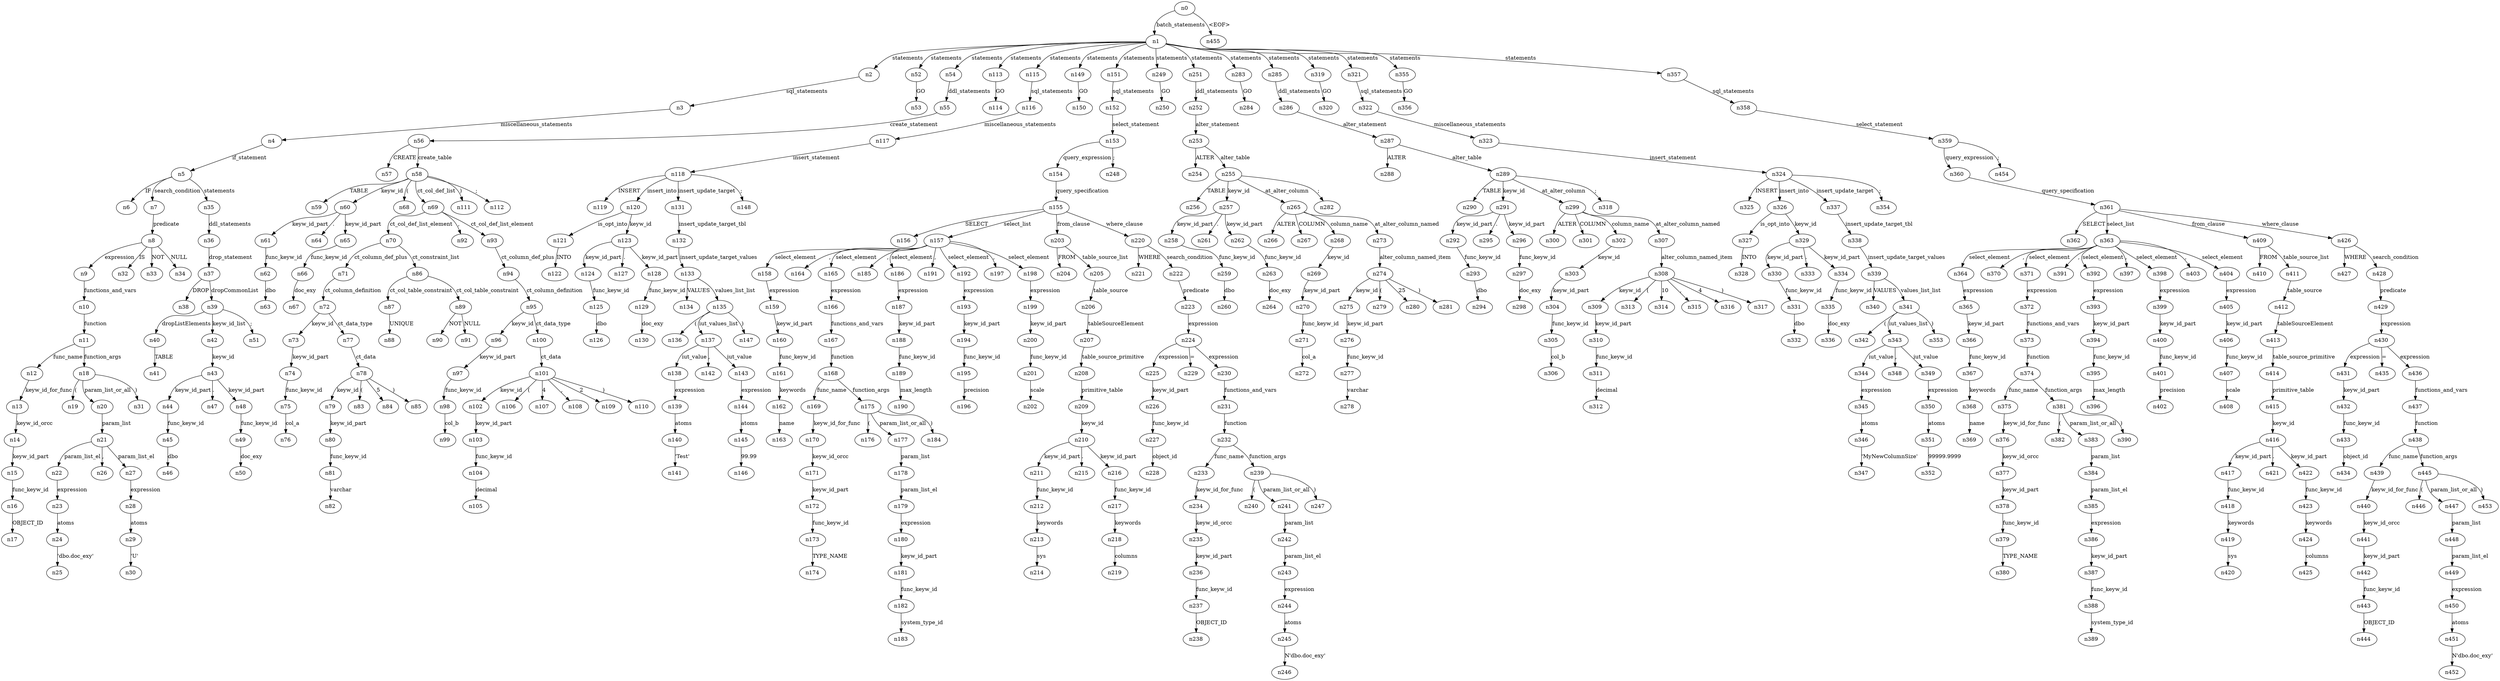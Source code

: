 digraph ParseTree {
  n0 -> n1 [label="batch_statements"];
  n1 -> n2 [label="statements"];
  n2 -> n3 [label="sql_statements"];
  n3 -> n4 [label="miscellaneous_statements"];
  n4 -> n5 [label="if_statement"];
  n5 -> n6 [label="IF"];
  n5 -> n7 [label="search_condition"];
  n7 -> n8 [label="predicate"];
  n8 -> n9 [label="expression"];
  n9 -> n10 [label="functions_and_vars"];
  n10 -> n11 [label="function"];
  n11 -> n12 [label="func_name"];
  n12 -> n13 [label="keyw_id_for_func"];
  n13 -> n14 [label="keyw_id_orcc"];
  n14 -> n15 [label="keyw_id_part"];
  n15 -> n16 [label="func_keyw_id"];
  n16 -> n17 [label="OBJECT_ID"];
  n11 -> n18 [label="function_args"];
  n18 -> n19 [label="("];
  n18 -> n20 [label="param_list_or_all"];
  n20 -> n21 [label="param_list"];
  n21 -> n22 [label="param_list_el"];
  n22 -> n23 [label="expression"];
  n23 -> n24 [label="atoms"];
  n24 -> n25 [label="'dbo.doc_exy'"];
  n21 -> n26 [label=","];
  n21 -> n27 [label="param_list_el"];
  n27 -> n28 [label="expression"];
  n28 -> n29 [label="atoms"];
  n29 -> n30 [label="'U'"];
  n18 -> n31 [label=")"];
  n8 -> n32 [label="IS"];
  n8 -> n33 [label="NOT"];
  n8 -> n34 [label="NULL"];
  n5 -> n35 [label="statements"];
  n35 -> n36 [label="ddl_statements"];
  n36 -> n37 [label="drop_statement"];
  n37 -> n38 [label="DROP"];
  n37 -> n39 [label="dropCommonList"];
  n39 -> n40 [label="dropListElements"];
  n40 -> n41 [label="TABLE"];
  n39 -> n42 [label="keyw_id_list"];
  n42 -> n43 [label="keyw_id"];
  n43 -> n44 [label="keyw_id_part"];
  n44 -> n45 [label="func_keyw_id"];
  n45 -> n46 [label="dbo"];
  n43 -> n47 [label="."];
  n43 -> n48 [label="keyw_id_part"];
  n48 -> n49 [label="func_keyw_id"];
  n49 -> n50 [label="doc_exy"];
  n39 -> n51 [label=";"];
  n1 -> n52 [label="statements"];
  n52 -> n53 [label="GO"];
  n1 -> n54 [label="statements"];
  n54 -> n55 [label="ddl_statements"];
  n55 -> n56 [label="create_statement"];
  n56 -> n57 [label="CREATE"];
  n56 -> n58 [label="create_table"];
  n58 -> n59 [label="TABLE"];
  n58 -> n60 [label="keyw_id"];
  n60 -> n61 [label="keyw_id_part"];
  n61 -> n62 [label="func_keyw_id"];
  n62 -> n63 [label="dbo"];
  n60 -> n64 [label="."];
  n60 -> n65 [label="keyw_id_part"];
  n65 -> n66 [label="func_keyw_id"];
  n66 -> n67 [label="doc_exy"];
  n58 -> n68 [label="("];
  n58 -> n69 [label="ct_col_def_list"];
  n69 -> n70 [label="ct_col_def_list_element"];
  n70 -> n71 [label="ct_column_def_plus"];
  n71 -> n72 [label="ct_column_definition"];
  n72 -> n73 [label="keyw_id"];
  n73 -> n74 [label="keyw_id_part"];
  n74 -> n75 [label="func_keyw_id"];
  n75 -> n76 [label="col_a"];
  n72 -> n77 [label="ct_data_type"];
  n77 -> n78 [label="ct_data"];
  n78 -> n79 [label="keyw_id"];
  n79 -> n80 [label="keyw_id_part"];
  n80 -> n81 [label="func_keyw_id"];
  n81 -> n82 [label="varchar"];
  n78 -> n83 [label="("];
  n78 -> n84 [label="5"];
  n78 -> n85 [label=")"];
  n70 -> n86 [label="ct_constraint_list"];
  n86 -> n87 [label="ct_col_table_constraint"];
  n87 -> n88 [label="UNIQUE"];
  n86 -> n89 [label="ct_col_table_constraint"];
  n89 -> n90 [label="NOT"];
  n89 -> n91 [label="NULL"];
  n69 -> n92 [label=","];
  n69 -> n93 [label="ct_col_def_list_element"];
  n93 -> n94 [label="ct_column_def_plus"];
  n94 -> n95 [label="ct_column_definition"];
  n95 -> n96 [label="keyw_id"];
  n96 -> n97 [label="keyw_id_part"];
  n97 -> n98 [label="func_keyw_id"];
  n98 -> n99 [label="col_b"];
  n95 -> n100 [label="ct_data_type"];
  n100 -> n101 [label="ct_data"];
  n101 -> n102 [label="keyw_id"];
  n102 -> n103 [label="keyw_id_part"];
  n103 -> n104 [label="func_keyw_id"];
  n104 -> n105 [label="decimal"];
  n101 -> n106 [label="("];
  n101 -> n107 [label="4"];
  n101 -> n108 [label=","];
  n101 -> n109 [label="2"];
  n101 -> n110 [label=")"];
  n58 -> n111 [label=")"];
  n58 -> n112 [label=";"];
  n1 -> n113 [label="statements"];
  n113 -> n114 [label="GO"];
  n1 -> n115 [label="statements"];
  n115 -> n116 [label="sql_statements"];
  n116 -> n117 [label="miscellaneous_statements"];
  n117 -> n118 [label="insert_statement"];
  n118 -> n119 [label="INSERT"];
  n118 -> n120 [label="insert_into"];
  n120 -> n121 [label="is_opt_into"];
  n121 -> n122 [label="INTO"];
  n120 -> n123 [label="keyw_id"];
  n123 -> n124 [label="keyw_id_part"];
  n124 -> n125 [label="func_keyw_id"];
  n125 -> n126 [label="dbo"];
  n123 -> n127 [label="."];
  n123 -> n128 [label="keyw_id_part"];
  n128 -> n129 [label="func_keyw_id"];
  n129 -> n130 [label="doc_exy"];
  n118 -> n131 [label="insert_update_target"];
  n131 -> n132 [label="insert_update_target_tbl"];
  n132 -> n133 [label="insert_update_target_values"];
  n133 -> n134 [label="VALUES"];
  n133 -> n135 [label="values_list_list"];
  n135 -> n136 [label="("];
  n135 -> n137 [label="iut_values_list"];
  n137 -> n138 [label="iut_value"];
  n138 -> n139 [label="expression"];
  n139 -> n140 [label="atoms"];
  n140 -> n141 [label="'Test'"];
  n137 -> n142 [label=","];
  n137 -> n143 [label="iut_value"];
  n143 -> n144 [label="expression"];
  n144 -> n145 [label="atoms"];
  n145 -> n146 [label="99.99"];
  n135 -> n147 [label=")"];
  n118 -> n148 [label=";"];
  n1 -> n149 [label="statements"];
  n149 -> n150 [label="GO"];
  n1 -> n151 [label="statements"];
  n151 -> n152 [label="sql_statements"];
  n152 -> n153 [label="select_statement"];
  n153 -> n154 [label="query_expression"];
  n154 -> n155 [label="query_specification"];
  n155 -> n156 [label="SELECT"];
  n155 -> n157 [label="select_list"];
  n157 -> n158 [label="select_element"];
  n158 -> n159 [label="expression"];
  n159 -> n160 [label="keyw_id_part"];
  n160 -> n161 [label="func_keyw_id"];
  n161 -> n162 [label="keywords"];
  n162 -> n163 [label="name"];
  n157 -> n164 [label=","];
  n157 -> n165 [label="select_element"];
  n165 -> n166 [label="expression"];
  n166 -> n167 [label="functions_and_vars"];
  n167 -> n168 [label="function"];
  n168 -> n169 [label="func_name"];
  n169 -> n170 [label="keyw_id_for_func"];
  n170 -> n171 [label="keyw_id_orcc"];
  n171 -> n172 [label="keyw_id_part"];
  n172 -> n173 [label="func_keyw_id"];
  n173 -> n174 [label="TYPE_NAME"];
  n168 -> n175 [label="function_args"];
  n175 -> n176 [label="("];
  n175 -> n177 [label="param_list_or_all"];
  n177 -> n178 [label="param_list"];
  n178 -> n179 [label="param_list_el"];
  n179 -> n180 [label="expression"];
  n180 -> n181 [label="keyw_id_part"];
  n181 -> n182 [label="func_keyw_id"];
  n182 -> n183 [label="system_type_id"];
  n175 -> n184 [label=")"];
  n157 -> n185 [label=","];
  n157 -> n186 [label="select_element"];
  n186 -> n187 [label="expression"];
  n187 -> n188 [label="keyw_id_part"];
  n188 -> n189 [label="func_keyw_id"];
  n189 -> n190 [label="max_length"];
  n157 -> n191 [label=","];
  n157 -> n192 [label="select_element"];
  n192 -> n193 [label="expression"];
  n193 -> n194 [label="keyw_id_part"];
  n194 -> n195 [label="func_keyw_id"];
  n195 -> n196 [label="precision"];
  n157 -> n197 [label=","];
  n157 -> n198 [label="select_element"];
  n198 -> n199 [label="expression"];
  n199 -> n200 [label="keyw_id_part"];
  n200 -> n201 [label="func_keyw_id"];
  n201 -> n202 [label="scale"];
  n155 -> n203 [label="from_clause"];
  n203 -> n204 [label="FROM"];
  n203 -> n205 [label="table_source_list"];
  n205 -> n206 [label="table_source"];
  n206 -> n207 [label="tableSourceElement"];
  n207 -> n208 [label="table_source_primitive"];
  n208 -> n209 [label="primitive_table"];
  n209 -> n210 [label="keyw_id"];
  n210 -> n211 [label="keyw_id_part"];
  n211 -> n212 [label="func_keyw_id"];
  n212 -> n213 [label="keywords"];
  n213 -> n214 [label="sys"];
  n210 -> n215 [label="."];
  n210 -> n216 [label="keyw_id_part"];
  n216 -> n217 [label="func_keyw_id"];
  n217 -> n218 [label="keywords"];
  n218 -> n219 [label="columns"];
  n155 -> n220 [label="where_clause"];
  n220 -> n221 [label="WHERE"];
  n220 -> n222 [label="search_condition"];
  n222 -> n223 [label="predicate"];
  n223 -> n224 [label="expression"];
  n224 -> n225 [label="expression"];
  n225 -> n226 [label="keyw_id_part"];
  n226 -> n227 [label="func_keyw_id"];
  n227 -> n228 [label="object_id"];
  n224 -> n229 [label="="];
  n224 -> n230 [label="expression"];
  n230 -> n231 [label="functions_and_vars"];
  n231 -> n232 [label="function"];
  n232 -> n233 [label="func_name"];
  n233 -> n234 [label="keyw_id_for_func"];
  n234 -> n235 [label="keyw_id_orcc"];
  n235 -> n236 [label="keyw_id_part"];
  n236 -> n237 [label="func_keyw_id"];
  n237 -> n238 [label="OBJECT_ID"];
  n232 -> n239 [label="function_args"];
  n239 -> n240 [label="("];
  n239 -> n241 [label="param_list_or_all"];
  n241 -> n242 [label="param_list"];
  n242 -> n243 [label="param_list_el"];
  n243 -> n244 [label="expression"];
  n244 -> n245 [label="atoms"];
  n245 -> n246 [label="N'dbo.doc_exy'"];
  n239 -> n247 [label=")"];
  n153 -> n248 [label=";"];
  n1 -> n249 [label="statements"];
  n249 -> n250 [label="GO"];
  n1 -> n251 [label="statements"];
  n251 -> n252 [label="ddl_statements"];
  n252 -> n253 [label="alter_statement"];
  n253 -> n254 [label="ALTER"];
  n253 -> n255 [label="alter_table"];
  n255 -> n256 [label="TABLE"];
  n255 -> n257 [label="keyw_id"];
  n257 -> n258 [label="keyw_id_part"];
  n258 -> n259 [label="func_keyw_id"];
  n259 -> n260 [label="dbo"];
  n257 -> n261 [label="."];
  n257 -> n262 [label="keyw_id_part"];
  n262 -> n263 [label="func_keyw_id"];
  n263 -> n264 [label="doc_exy"];
  n255 -> n265 [label="at_alter_column"];
  n265 -> n266 [label="ALTER"];
  n265 -> n267 [label="COLUMN"];
  n265 -> n268 [label="column_name"];
  n268 -> n269 [label="keyw_id"];
  n269 -> n270 [label="keyw_id_part"];
  n270 -> n271 [label="func_keyw_id"];
  n271 -> n272 [label="col_a"];
  n265 -> n273 [label="at_alter_column_named"];
  n273 -> n274 [label="alter_column_named_item"];
  n274 -> n275 [label="keyw_id"];
  n275 -> n276 [label="keyw_id_part"];
  n276 -> n277 [label="func_keyw_id"];
  n277 -> n278 [label="varchar"];
  n274 -> n279 [label="("];
  n274 -> n280 [label="25"];
  n274 -> n281 [label=")"];
  n255 -> n282 [label=";"];
  n1 -> n283 [label="statements"];
  n283 -> n284 [label="GO"];
  n1 -> n285 [label="statements"];
  n285 -> n286 [label="ddl_statements"];
  n286 -> n287 [label="alter_statement"];
  n287 -> n288 [label="ALTER"];
  n287 -> n289 [label="alter_table"];
  n289 -> n290 [label="TABLE"];
  n289 -> n291 [label="keyw_id"];
  n291 -> n292 [label="keyw_id_part"];
  n292 -> n293 [label="func_keyw_id"];
  n293 -> n294 [label="dbo"];
  n291 -> n295 [label="."];
  n291 -> n296 [label="keyw_id_part"];
  n296 -> n297 [label="func_keyw_id"];
  n297 -> n298 [label="doc_exy"];
  n289 -> n299 [label="at_alter_column"];
  n299 -> n300 [label="ALTER"];
  n299 -> n301 [label="COLUMN"];
  n299 -> n302 [label="column_name"];
  n302 -> n303 [label="keyw_id"];
  n303 -> n304 [label="keyw_id_part"];
  n304 -> n305 [label="func_keyw_id"];
  n305 -> n306 [label="col_b"];
  n299 -> n307 [label="at_alter_column_named"];
  n307 -> n308 [label="alter_column_named_item"];
  n308 -> n309 [label="keyw_id"];
  n309 -> n310 [label="keyw_id_part"];
  n310 -> n311 [label="func_keyw_id"];
  n311 -> n312 [label="decimal"];
  n308 -> n313 [label="("];
  n308 -> n314 [label="10"];
  n308 -> n315 [label=","];
  n308 -> n316 [label="4"];
  n308 -> n317 [label=")"];
  n289 -> n318 [label=";"];
  n1 -> n319 [label="statements"];
  n319 -> n320 [label="GO"];
  n1 -> n321 [label="statements"];
  n321 -> n322 [label="sql_statements"];
  n322 -> n323 [label="miscellaneous_statements"];
  n323 -> n324 [label="insert_statement"];
  n324 -> n325 [label="INSERT"];
  n324 -> n326 [label="insert_into"];
  n326 -> n327 [label="is_opt_into"];
  n327 -> n328 [label="INTO"];
  n326 -> n329 [label="keyw_id"];
  n329 -> n330 [label="keyw_id_part"];
  n330 -> n331 [label="func_keyw_id"];
  n331 -> n332 [label="dbo"];
  n329 -> n333 [label="."];
  n329 -> n334 [label="keyw_id_part"];
  n334 -> n335 [label="func_keyw_id"];
  n335 -> n336 [label="doc_exy"];
  n324 -> n337 [label="insert_update_target"];
  n337 -> n338 [label="insert_update_target_tbl"];
  n338 -> n339 [label="insert_update_target_values"];
  n339 -> n340 [label="VALUES"];
  n339 -> n341 [label="values_list_list"];
  n341 -> n342 [label="("];
  n341 -> n343 [label="iut_values_list"];
  n343 -> n344 [label="iut_value"];
  n344 -> n345 [label="expression"];
  n345 -> n346 [label="atoms"];
  n346 -> n347 [label="'MyNewColumnSize'"];
  n343 -> n348 [label=","];
  n343 -> n349 [label="iut_value"];
  n349 -> n350 [label="expression"];
  n350 -> n351 [label="atoms"];
  n351 -> n352 [label="99999.9999"];
  n341 -> n353 [label=")"];
  n324 -> n354 [label=";"];
  n1 -> n355 [label="statements"];
  n355 -> n356 [label="GO"];
  n1 -> n357 [label="statements"];
  n357 -> n358 [label="sql_statements"];
  n358 -> n359 [label="select_statement"];
  n359 -> n360 [label="query_expression"];
  n360 -> n361 [label="query_specification"];
  n361 -> n362 [label="SELECT"];
  n361 -> n363 [label="select_list"];
  n363 -> n364 [label="select_element"];
  n364 -> n365 [label="expression"];
  n365 -> n366 [label="keyw_id_part"];
  n366 -> n367 [label="func_keyw_id"];
  n367 -> n368 [label="keywords"];
  n368 -> n369 [label="name"];
  n363 -> n370 [label=","];
  n363 -> n371 [label="select_element"];
  n371 -> n372 [label="expression"];
  n372 -> n373 [label="functions_and_vars"];
  n373 -> n374 [label="function"];
  n374 -> n375 [label="func_name"];
  n375 -> n376 [label="keyw_id_for_func"];
  n376 -> n377 [label="keyw_id_orcc"];
  n377 -> n378 [label="keyw_id_part"];
  n378 -> n379 [label="func_keyw_id"];
  n379 -> n380 [label="TYPE_NAME"];
  n374 -> n381 [label="function_args"];
  n381 -> n382 [label="("];
  n381 -> n383 [label="param_list_or_all"];
  n383 -> n384 [label="param_list"];
  n384 -> n385 [label="param_list_el"];
  n385 -> n386 [label="expression"];
  n386 -> n387 [label="keyw_id_part"];
  n387 -> n388 [label="func_keyw_id"];
  n388 -> n389 [label="system_type_id"];
  n381 -> n390 [label=")"];
  n363 -> n391 [label=","];
  n363 -> n392 [label="select_element"];
  n392 -> n393 [label="expression"];
  n393 -> n394 [label="keyw_id_part"];
  n394 -> n395 [label="func_keyw_id"];
  n395 -> n396 [label="max_length"];
  n363 -> n397 [label=","];
  n363 -> n398 [label="select_element"];
  n398 -> n399 [label="expression"];
  n399 -> n400 [label="keyw_id_part"];
  n400 -> n401 [label="func_keyw_id"];
  n401 -> n402 [label="precision"];
  n363 -> n403 [label=","];
  n363 -> n404 [label="select_element"];
  n404 -> n405 [label="expression"];
  n405 -> n406 [label="keyw_id_part"];
  n406 -> n407 [label="func_keyw_id"];
  n407 -> n408 [label="scale"];
  n361 -> n409 [label="from_clause"];
  n409 -> n410 [label="FROM"];
  n409 -> n411 [label="table_source_list"];
  n411 -> n412 [label="table_source"];
  n412 -> n413 [label="tableSourceElement"];
  n413 -> n414 [label="table_source_primitive"];
  n414 -> n415 [label="primitive_table"];
  n415 -> n416 [label="keyw_id"];
  n416 -> n417 [label="keyw_id_part"];
  n417 -> n418 [label="func_keyw_id"];
  n418 -> n419 [label="keywords"];
  n419 -> n420 [label="sys"];
  n416 -> n421 [label="."];
  n416 -> n422 [label="keyw_id_part"];
  n422 -> n423 [label="func_keyw_id"];
  n423 -> n424 [label="keywords"];
  n424 -> n425 [label="columns"];
  n361 -> n426 [label="where_clause"];
  n426 -> n427 [label="WHERE"];
  n426 -> n428 [label="search_condition"];
  n428 -> n429 [label="predicate"];
  n429 -> n430 [label="expression"];
  n430 -> n431 [label="expression"];
  n431 -> n432 [label="keyw_id_part"];
  n432 -> n433 [label="func_keyw_id"];
  n433 -> n434 [label="object_id"];
  n430 -> n435 [label="="];
  n430 -> n436 [label="expression"];
  n436 -> n437 [label="functions_and_vars"];
  n437 -> n438 [label="function"];
  n438 -> n439 [label="func_name"];
  n439 -> n440 [label="keyw_id_for_func"];
  n440 -> n441 [label="keyw_id_orcc"];
  n441 -> n442 [label="keyw_id_part"];
  n442 -> n443 [label="func_keyw_id"];
  n443 -> n444 [label="OBJECT_ID"];
  n438 -> n445 [label="function_args"];
  n445 -> n446 [label="("];
  n445 -> n447 [label="param_list_or_all"];
  n447 -> n448 [label="param_list"];
  n448 -> n449 [label="param_list_el"];
  n449 -> n450 [label="expression"];
  n450 -> n451 [label="atoms"];
  n451 -> n452 [label="N'dbo.doc_exy'"];
  n445 -> n453 [label=")"];
  n359 -> n454 [label=";"];
  n0 -> n455 [label="<EOF>"];
}